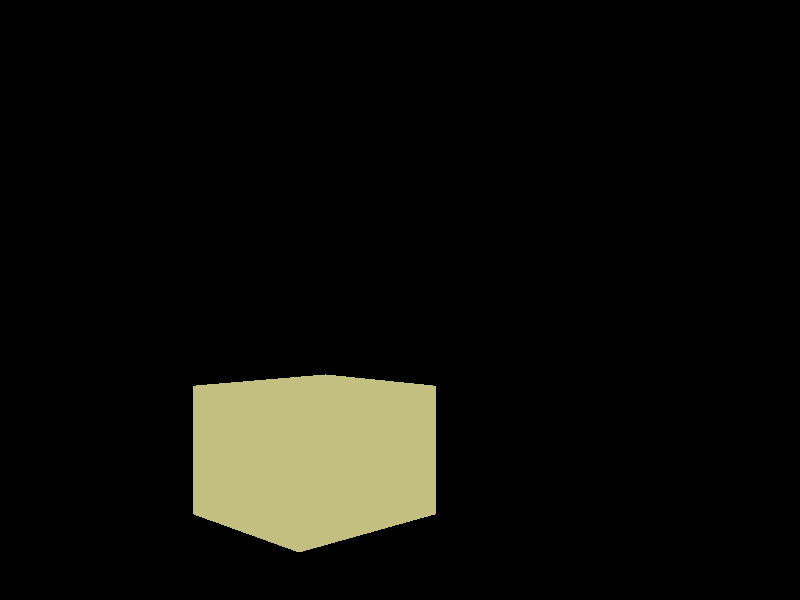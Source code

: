 //Testing surfel generation

//camera pointing around 45 degrees
//camera {
//  location  <-10, 10, 10> 
//  up        <0,  1,  0>
//  right     <.94, 0,  -.94>
//  look_at   <0, 0, 0>
//}

//standard camera down z axis
//camera {
//  location  <0, 0, 10>
//  up        <0, 1, 0>
//  right     <1.33333, 0,  0>
//  look_at   <0, 0, 0>
//}

// Cornell Box cam
camera {
  location  <0, 5, 15.5>
  up        <0,  1,  0>
  right     <1, 0,  0>
  look_at   <0, 5, 0>
}

light_source {<-100, 100, 100> color rgb <1, 1, 1>}

//box { <-1,-1,-1>, <1,1,1>
//    pigment { color rgb <1.0, 0.0, 0.0>}
//    finish {ambient 0.2 diffuse 0.8}
//    translate <0, 0, 0>
//    scale <1, 1, 1>
//}

box { <-1,-1,-1>, <1,1,1>
   rotate <0, 45, 0>
   scale 1.5
   translate <1.5, 1.5, 1.5>
   pigment { color rgb <0.76,0.75,0.5> }
   finish { ambient 0 diffuse 0.2 }
}

//sphere { <0, 0, 0>, 1
//  pigment { color rgb <1.0, 0.0, 1.0>}
//  finish {ambient 0.5 diffuse 0.9}
//  translate <0, 0, 0>
//  scale <1, 4, 1>
//}

//sphere { <0, 0, 0>, 1
//  pigment { color rgb <1.0, 0.1, 1.0>}
//  finish {ambient 0.2 diffuse 0.4 specular 0.5 roughness 0.05}
//  scale <1, 2, 1>
//  rotate <0, 0, 25>
//  translate <-1.2, 0 ,0>
//}

//triangle { <-2,-2,0>, <0,2,0>, <2,-2,0>
//  pigment { color rgb <1.0, 0.0, 1.0>}
//  finish {ambient 0.2 diffuse 0.4}
//  translate <0, 0, 0>
//  scale <1, 2, 1>
//}
